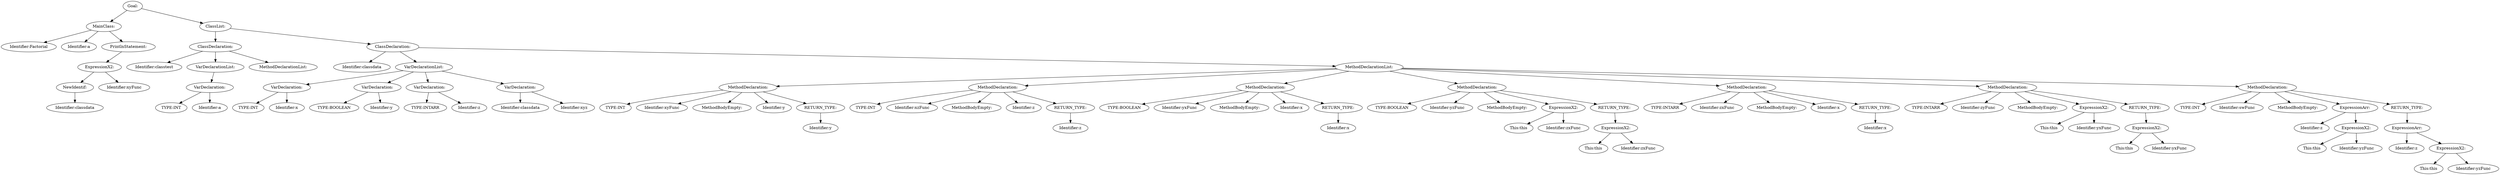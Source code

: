 digraph {
n0 [label="Goal:"];
n1 [label="MainClass:"];
n2 [label="Identifier:Factorial"];
n1 -> n2
n3 [label="Identifier:a"];
n1 -> n3
n4 [label="PrintlnStatement:"];
n5 [label="ExpressionX2:"];
n6 [label="NewIdentif:"];
n7 [label="Identifier:classdata"];
n6 -> n7
n5 -> n6
n8 [label="Identifier:xyFunc"];
n5 -> n8
n4 -> n5
n1 -> n4
n0 -> n1
n9 [label="ClassList:"];
n10 [label="ClassDeclaration:"];
n11 [label="Identifier:classtest"];
n10 -> n11
n12 [label="VarDeclarationList:"];
n13 [label="VarDeclaration:"];
n14 [label="TYPE:INT"];
n13 -> n14
n15 [label="Identifier:a"];
n13 -> n15
n12 -> n13
n10 -> n12
n16 [label="MethodDeclarationList:"];
n10 -> n16
n9 -> n10
n17 [label="ClassDeclaration:"];
n18 [label="Identifier:classdata"];
n17 -> n18
n19 [label="VarDeclarationList:"];
n20 [label="VarDeclaration:"];
n21 [label="TYPE:INT"];
n20 -> n21
n22 [label="Identifier:x"];
n20 -> n22
n19 -> n20
n23 [label="VarDeclaration:"];
n24 [label="TYPE:BOOLEAN"];
n23 -> n24
n25 [label="Identifier:y"];
n23 -> n25
n19 -> n23
n26 [label="VarDeclaration:"];
n27 [label="TYPE:INTARR"];
n26 -> n27
n28 [label="Identifier:z"];
n26 -> n28
n19 -> n26
n29 [label="VarDeclaration:"];
n30 [label="Identifier:classdata"];
n29 -> n30
n31 [label="Identifier:xyz"];
n29 -> n31
n19 -> n29
n17 -> n19
n32 [label="MethodDeclarationList:"];
n33 [label="MethodDeclaration:"];
n34 [label="TYPE:INT"];
n33 -> n34
n35 [label="Identifier:xyFunc"];
n33 -> n35
n36 [label="MethodBodyEmpty:"];
n33 -> n36
n37 [label="Identifier:y"];
n33 -> n37
n38 [label="RETURN_TYPE:"];
n39 [label="Identifier:y"];
n38 -> n39
n33 -> n38
n32 -> n33
n40 [label="MethodDeclaration:"];
n41 [label="TYPE:INT"];
n40 -> n41
n42 [label="Identifier:xzFunc"];
n40 -> n42
n43 [label="MethodBodyEmpty:"];
n40 -> n43
n44 [label="Identifier:z"];
n40 -> n44
n45 [label="RETURN_TYPE:"];
n46 [label="Identifier:z"];
n45 -> n46
n40 -> n45
n32 -> n40
n47 [label="MethodDeclaration:"];
n48 [label="TYPE:BOOLEAN"];
n47 -> n48
n49 [label="Identifier:yxFunc"];
n47 -> n49
n50 [label="MethodBodyEmpty:"];
n47 -> n50
n51 [label="Identifier:x"];
n47 -> n51
n52 [label="RETURN_TYPE:"];
n53 [label="Identifier:x"];
n52 -> n53
n47 -> n52
n32 -> n47
n54 [label="MethodDeclaration:"];
n55 [label="TYPE:BOOLEAN"];
n54 -> n55
n56 [label="Identifier:yzFunc"];
n54 -> n56
n57 [label="MethodBodyEmpty:"];
n54 -> n57
n58 [label="ExpressionX2:"];
n59 [label="This:this"];
n58 -> n59
n60 [label="Identifier:zxFunc"];
n58 -> n60
n54 -> n58
n61 [label="RETURN_TYPE:"];
n62 [label="ExpressionX2:"];
n63 [label="This:this"];
n62 -> n63
n64 [label="Identifier:zxFunc"];
n62 -> n64
n61 -> n62
n54 -> n61
n32 -> n54
n65 [label="MethodDeclaration:"];
n66 [label="TYPE:INTARR"];
n65 -> n66
n67 [label="Identifier:zxFunc"];
n65 -> n67
n68 [label="MethodBodyEmpty:"];
n65 -> n68
n69 [label="Identifier:x"];
n65 -> n69
n70 [label="RETURN_TYPE:"];
n71 [label="Identifier:x"];
n70 -> n71
n65 -> n70
n32 -> n65
n72 [label="MethodDeclaration:"];
n73 [label="TYPE:INTARR"];
n72 -> n73
n74 [label="Identifier:zyFunc"];
n72 -> n74
n75 [label="MethodBodyEmpty:"];
n72 -> n75
n76 [label="ExpressionX2:"];
n77 [label="This:this"];
n76 -> n77
n78 [label="Identifier:yxFunc"];
n76 -> n78
n72 -> n76
n79 [label="RETURN_TYPE:"];
n80 [label="ExpressionX2:"];
n81 [label="This:this"];
n80 -> n81
n82 [label="Identifier:yxFunc"];
n80 -> n82
n79 -> n80
n72 -> n79
n32 -> n72
n83 [label="MethodDeclaration:"];
n84 [label="TYPE:INT"];
n83 -> n84
n85 [label="Identifier:swFunc"];
n83 -> n85
n86 [label="MethodBodyEmpty:"];
n83 -> n86
n87 [label="ExpressionArr:"];
n88 [label="Identifier:z"];
n87 -> n88
n89 [label="ExpressionX2:"];
n90 [label="This:this"];
n89 -> n90
n91 [label="Identifier:yzFunc"];
n89 -> n91
n87 -> n89
n83 -> n87
n92 [label="RETURN_TYPE:"];
n93 [label="ExpressionArr:"];
n94 [label="Identifier:z"];
n93 -> n94
n95 [label="ExpressionX2:"];
n96 [label="This:this"];
n95 -> n96
n97 [label="Identifier:yzFunc"];
n95 -> n97
n93 -> n95
n92 -> n93
n83 -> n92
n32 -> n83
n17 -> n32
n9 -> n17
n0 -> n9
}

